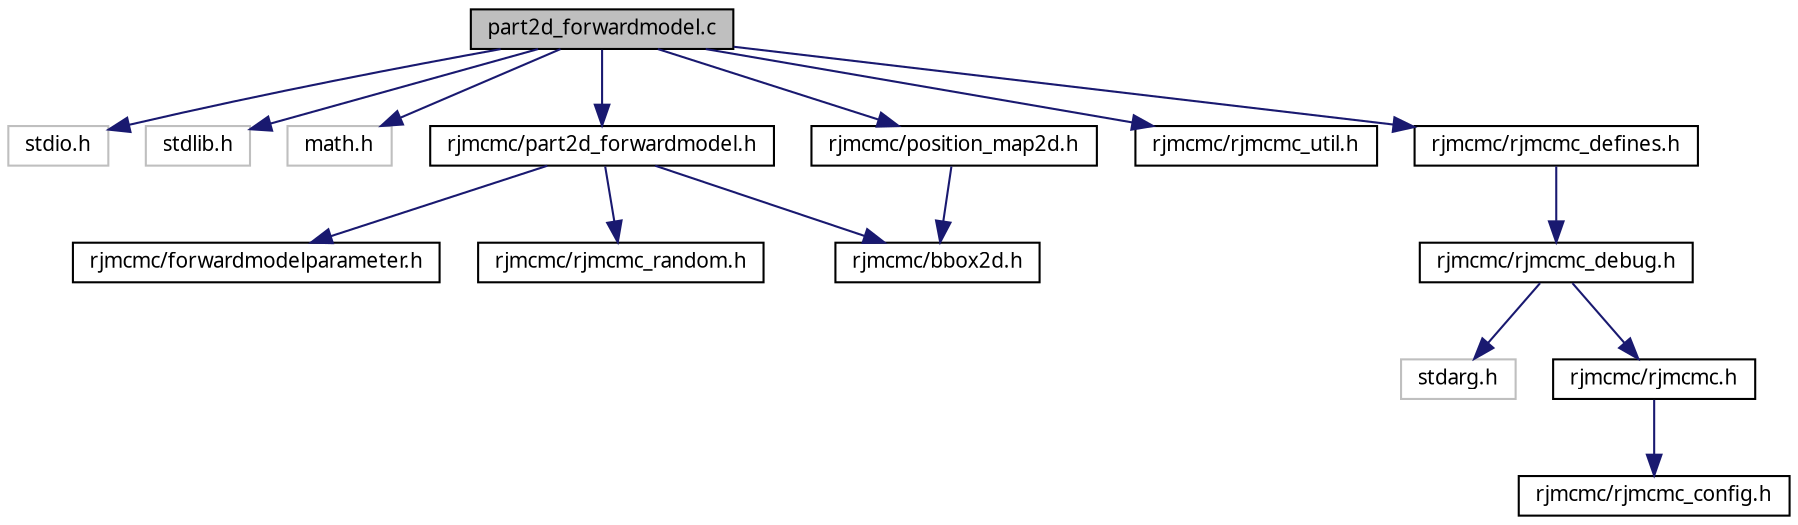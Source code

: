 digraph "part2d_forwardmodel.c"
{
  edge [fontname="FreeSans.ttf",fontsize="10",labelfontname="FreeSans.ttf",labelfontsize="10"];
  node [fontname="FreeSans.ttf",fontsize="10",shape=record];
  Node1 [label="part2d_forwardmodel.c",height=0.2,width=0.4,color="black", fillcolor="grey75", style="filled", fontcolor="black"];
  Node1 -> Node2 [color="midnightblue",fontsize="10",style="solid",fontname="FreeSans.ttf"];
  Node2 [label="stdio.h",height=0.2,width=0.4,color="grey75", fillcolor="white", style="filled"];
  Node1 -> Node3 [color="midnightblue",fontsize="10",style="solid",fontname="FreeSans.ttf"];
  Node3 [label="stdlib.h",height=0.2,width=0.4,color="grey75", fillcolor="white", style="filled"];
  Node1 -> Node4 [color="midnightblue",fontsize="10",style="solid",fontname="FreeSans.ttf"];
  Node4 [label="math.h",height=0.2,width=0.4,color="grey75", fillcolor="white", style="filled"];
  Node1 -> Node5 [color="midnightblue",fontsize="10",style="solid",fontname="FreeSans.ttf"];
  Node5 [label="rjmcmc/part2d_forwardmodel.h",height=0.2,width=0.4,color="black", fillcolor="white", style="filled",URL="$part2d__forwardmodel_8h.html"];
  Node5 -> Node6 [color="midnightblue",fontsize="10",style="solid",fontname="FreeSans.ttf"];
  Node6 [label="rjmcmc/forwardmodelparameter.h",height=0.2,width=0.4,color="black", fillcolor="white", style="filled",URL="$forwardmodelparameter_8h.html"];
  Node5 -> Node7 [color="midnightblue",fontsize="10",style="solid",fontname="FreeSans.ttf"];
  Node7 [label="rjmcmc/bbox2d.h",height=0.2,width=0.4,color="black", fillcolor="white", style="filled",URL="$bbox2d_8h.html",tooltip="2D Bounding Box routines "];
  Node5 -> Node8 [color="midnightblue",fontsize="10",style="solid",fontname="FreeSans.ttf"];
  Node8 [label="rjmcmc/rjmcmc_random.h",height=0.2,width=0.4,color="black", fillcolor="white", style="filled",URL="$rjmcmc__random_8h.html"];
  Node1 -> Node9 [color="midnightblue",fontsize="10",style="solid",fontname="FreeSans.ttf"];
  Node9 [label="rjmcmc/position_map2d.h",height=0.2,width=0.4,color="black", fillcolor="white", style="filled",URL="$position__map2d_8h.html"];
  Node9 -> Node7 [color="midnightblue",fontsize="10",style="solid",fontname="FreeSans.ttf"];
  Node1 -> Node10 [color="midnightblue",fontsize="10",style="solid",fontname="FreeSans.ttf"];
  Node10 [label="rjmcmc/rjmcmc_util.h",height=0.2,width=0.4,color="black", fillcolor="white", style="filled",URL="$rjmcmc__util_8h.html"];
  Node1 -> Node11 [color="midnightblue",fontsize="10",style="solid",fontname="FreeSans.ttf"];
  Node11 [label="rjmcmc/rjmcmc_defines.h",height=0.2,width=0.4,color="black", fillcolor="white", style="filled",URL="$rjmcmc__defines_8h.html"];
  Node11 -> Node12 [color="midnightblue",fontsize="10",style="solid",fontname="FreeSans.ttf"];
  Node12 [label="rjmcmc/rjmcmc_debug.h",height=0.2,width=0.4,color="black", fillcolor="white", style="filled",URL="$rjmcmc__debug_8h.html"];
  Node12 -> Node13 [color="midnightblue",fontsize="10",style="solid",fontname="FreeSans.ttf"];
  Node13 [label="stdarg.h",height=0.2,width=0.4,color="grey75", fillcolor="white", style="filled"];
  Node12 -> Node14 [color="midnightblue",fontsize="10",style="solid",fontname="FreeSans.ttf"];
  Node14 [label="rjmcmc/rjmcmc.h",height=0.2,width=0.4,color="black", fillcolor="white", style="filled",URL="$rjmcmc_8h.html"];
  Node14 -> Node15 [color="midnightblue",fontsize="10",style="solid",fontname="FreeSans.ttf"];
  Node15 [label="rjmcmc/rjmcmc_config.h",height=0.2,width=0.4,color="black", fillcolor="white", style="filled",URL="$rjmcmc__config_8h.html"];
}
